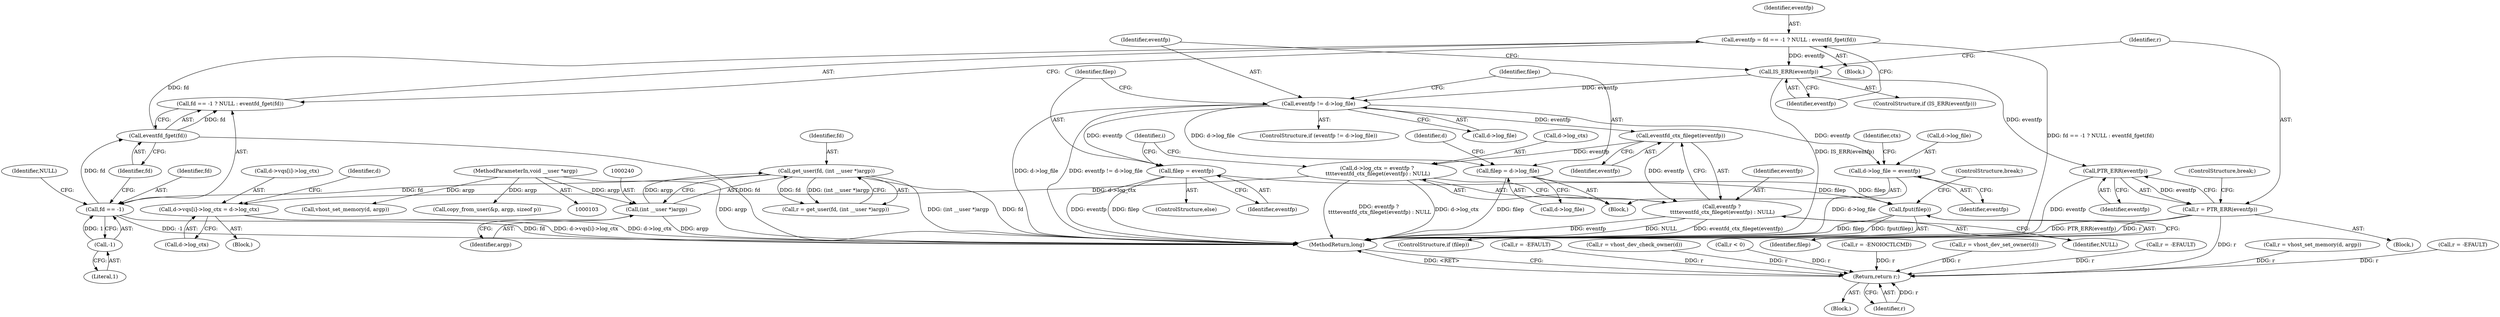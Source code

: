 digraph "0_linux_7932c0bd7740f4cd2aa168d3ce0199e7af7d72d5@pointer" {
"1000247" [label="(Call,eventfp = fd == -1 ? NULL : eventfd_fget(fd))"];
"1000255" [label="(Call,eventfd_fget(fd))"];
"1000250" [label="(Call,fd == -1)"];
"1000237" [label="(Call,get_user(fd, (int __user *)argp))"];
"1000239" [label="(Call,(int __user *)argp)"];
"1000106" [label="(MethodParameterIn,void __user *argp)"];
"1000252" [label="(Call,-1)"];
"1000258" [label="(Call,IS_ERR(eventfp))"];
"1000263" [label="(Call,PTR_ERR(eventfp))"];
"1000261" [label="(Call,r = PTR_ERR(eventfp))"];
"1000358" [label="(Return,return r;)"];
"1000267" [label="(Call,eventfp != d->log_file)"];
"1000273" [label="(Call,filep = d->log_file)"];
"1000348" [label="(Call,fput(filep))"];
"1000278" [label="(Call,d->log_file = eventfp)"];
"1000294" [label="(Call,eventfd_ctx_fileget(eventfp))"];
"1000288" [label="(Call,d->log_ctx = eventfp ?\n \t\t\t\teventfd_ctx_fileget(eventfp) : NULL)"];
"1000322" [label="(Call,d->vqs[i]->log_ctx = d->log_ctx)"];
"1000292" [label="(Call,eventfp ?\n \t\t\t\teventfd_ctx_fileget(eventfp) : NULL)"];
"1000298" [label="(Call,filep = eventfp)"];
"1000268" [label="(Identifier,eventfp)"];
"1000142" [label="(Call,r = vhost_set_memory(d, argp))"];
"1000282" [label="(Identifier,eventfp)"];
"1000260" [label="(Block,)"];
"1000269" [label="(Call,d->log_file)"];
"1000254" [label="(Identifier,NULL)"];
"1000274" [label="(Identifier,filep)"];
"1000280" [label="(Identifier,d)"];
"1000261" [label="(Call,r = PTR_ERR(eventfp))"];
"1000275" [label="(Call,d->log_file)"];
"1000256" [label="(Identifier,fd)"];
"1000249" [label="(Call,fd == -1 ? NULL : eventfd_fget(fd))"];
"1000253" [label="(Literal,1)"];
"1000278" [label="(Call,d->log_file = eventfp)"];
"1000330" [label="(Call,d->log_ctx)"];
"1000296" [label="(Identifier,NULL)"];
"1000294" [label="(Call,eventfd_ctx_fileget(eventfp))"];
"1000293" [label="(Identifier,eventfp)"];
"1000298" [label="(Call,filep = eventfp)"];
"1000346" [label="(ControlStructure,if (filep))"];
"1000218" [label="(Call,r = -EFAULT)"];
"1000322" [label="(Call,d->vqs[i]->log_ctx = d->log_ctx)"];
"1000360" [label="(MethodReturn,long)"];
"1000171" [label="(Call,r = -EFAULT)"];
"1000237" [label="(Call,get_user(fd, (int __user *)argp))"];
"1000323" [label="(Call,d->vqs[i]->log_ctx)"];
"1000140" [label="(Block,)"];
"1000241" [label="(Identifier,argp)"];
"1000239" [label="(Call,(int __user *)argp)"];
"1000259" [label="(Identifier,eventfp)"];
"1000257" [label="(ControlStructure,if (IS_ERR(eventfp)))"];
"1000252" [label="(Call,-1)"];
"1000265" [label="(ControlStructure,break;)"];
"1000235" [label="(Call,r = get_user(fd, (int __user *)argp))"];
"1000284" [label="(Identifier,ctx)"];
"1000262" [label="(Identifier,r)"];
"1000299" [label="(Identifier,filep)"];
"1000267" [label="(Call,eventfp != d->log_file)"];
"1000348" [label="(Call,fput(filep))"];
"1000358" [label="(Return,return r;)"];
"1000131" [label="(Call,r = vhost_dev_check_owner(d))"];
"1000243" [label="(Call,r < 0)"];
"1000272" [label="(Block,)"];
"1000144" [label="(Call,vhost_set_memory(d, argp))"];
"1000295" [label="(Identifier,eventfp)"];
"1000250" [label="(Call,fd == -1)"];
"1000150" [label="(Call,copy_from_user(&p, argp, sizeof p))"];
"1000248" [label="(Identifier,eventfp)"];
"1000107" [label="(Block,)"];
"1000288" [label="(Call,d->log_ctx = eventfp ?\n \t\t\t\teventfd_ctx_fileget(eventfp) : NULL)"];
"1000264" [label="(Identifier,eventfp)"];
"1000352" [label="(Call,r = -ENOIOCTLCMD)"];
"1000289" [label="(Call,d->log_ctx)"];
"1000238" [label="(Identifier,fd)"];
"1000258" [label="(Call,IS_ERR(eventfp))"];
"1000292" [label="(Call,eventfp ?\n \t\t\t\teventfd_ctx_fileget(eventfp) : NULL)"];
"1000359" [label="(Identifier,r)"];
"1000255" [label="(Call,eventfd_fget(fd))"];
"1000106" [label="(MethodParameterIn,void __user *argp)"];
"1000273" [label="(Call,filep = d->log_file)"];
"1000303" [label="(Identifier,i)"];
"1000350" [label="(ControlStructure,break;)"];
"1000247" [label="(Call,eventfp = fd == -1 ? NULL : eventfd_fget(fd))"];
"1000266" [label="(ControlStructure,if (eventfp != d->log_file))"];
"1000338" [label="(Identifier,d)"];
"1000263" [label="(Call,PTR_ERR(eventfp))"];
"1000349" [label="(Identifier,filep)"];
"1000297" [label="(ControlStructure,else)"];
"1000126" [label="(Call,r = vhost_dev_set_owner(d))"];
"1000157" [label="(Call,r = -EFAULT)"];
"1000279" [label="(Call,d->log_file)"];
"1000251" [label="(Identifier,fd)"];
"1000312" [label="(Block,)"];
"1000300" [label="(Identifier,eventfp)"];
"1000247" -> "1000140"  [label="AST: "];
"1000247" -> "1000249"  [label="CFG: "];
"1000248" -> "1000247"  [label="AST: "];
"1000249" -> "1000247"  [label="AST: "];
"1000259" -> "1000247"  [label="CFG: "];
"1000247" -> "1000360"  [label="DDG: fd == -1 ? NULL : eventfd_fget(fd)"];
"1000255" -> "1000247"  [label="DDG: fd"];
"1000247" -> "1000258"  [label="DDG: eventfp"];
"1000255" -> "1000249"  [label="AST: "];
"1000255" -> "1000256"  [label="CFG: "];
"1000256" -> "1000255"  [label="AST: "];
"1000249" -> "1000255"  [label="CFG: "];
"1000255" -> "1000360"  [label="DDG: fd"];
"1000255" -> "1000249"  [label="DDG: fd"];
"1000250" -> "1000255"  [label="DDG: fd"];
"1000250" -> "1000249"  [label="AST: "];
"1000250" -> "1000252"  [label="CFG: "];
"1000251" -> "1000250"  [label="AST: "];
"1000252" -> "1000250"  [label="AST: "];
"1000254" -> "1000250"  [label="CFG: "];
"1000256" -> "1000250"  [label="CFG: "];
"1000250" -> "1000360"  [label="DDG: fd"];
"1000250" -> "1000360"  [label="DDG: -1"];
"1000237" -> "1000250"  [label="DDG: fd"];
"1000252" -> "1000250"  [label="DDG: 1"];
"1000237" -> "1000235"  [label="AST: "];
"1000237" -> "1000239"  [label="CFG: "];
"1000238" -> "1000237"  [label="AST: "];
"1000239" -> "1000237"  [label="AST: "];
"1000235" -> "1000237"  [label="CFG: "];
"1000237" -> "1000360"  [label="DDG: (int __user *)argp"];
"1000237" -> "1000360"  [label="DDG: fd"];
"1000237" -> "1000235"  [label="DDG: fd"];
"1000237" -> "1000235"  [label="DDG: (int __user *)argp"];
"1000239" -> "1000237"  [label="DDG: argp"];
"1000239" -> "1000241"  [label="CFG: "];
"1000240" -> "1000239"  [label="AST: "];
"1000241" -> "1000239"  [label="AST: "];
"1000239" -> "1000360"  [label="DDG: argp"];
"1000106" -> "1000239"  [label="DDG: argp"];
"1000106" -> "1000103"  [label="AST: "];
"1000106" -> "1000360"  [label="DDG: argp"];
"1000106" -> "1000144"  [label="DDG: argp"];
"1000106" -> "1000150"  [label="DDG: argp"];
"1000252" -> "1000253"  [label="CFG: "];
"1000253" -> "1000252"  [label="AST: "];
"1000258" -> "1000257"  [label="AST: "];
"1000258" -> "1000259"  [label="CFG: "];
"1000259" -> "1000258"  [label="AST: "];
"1000262" -> "1000258"  [label="CFG: "];
"1000268" -> "1000258"  [label="CFG: "];
"1000258" -> "1000360"  [label="DDG: IS_ERR(eventfp)"];
"1000258" -> "1000263"  [label="DDG: eventfp"];
"1000258" -> "1000267"  [label="DDG: eventfp"];
"1000263" -> "1000261"  [label="AST: "];
"1000263" -> "1000264"  [label="CFG: "];
"1000264" -> "1000263"  [label="AST: "];
"1000261" -> "1000263"  [label="CFG: "];
"1000263" -> "1000360"  [label="DDG: eventfp"];
"1000263" -> "1000261"  [label="DDG: eventfp"];
"1000261" -> "1000260"  [label="AST: "];
"1000262" -> "1000261"  [label="AST: "];
"1000265" -> "1000261"  [label="CFG: "];
"1000261" -> "1000360"  [label="DDG: PTR_ERR(eventfp)"];
"1000261" -> "1000360"  [label="DDG: r"];
"1000261" -> "1000358"  [label="DDG: r"];
"1000358" -> "1000107"  [label="AST: "];
"1000358" -> "1000359"  [label="CFG: "];
"1000359" -> "1000358"  [label="AST: "];
"1000360" -> "1000358"  [label="CFG: "];
"1000358" -> "1000360"  [label="DDG: <RET>"];
"1000359" -> "1000358"  [label="DDG: r"];
"1000171" -> "1000358"  [label="DDG: r"];
"1000218" -> "1000358"  [label="DDG: r"];
"1000131" -> "1000358"  [label="DDG: r"];
"1000352" -> "1000358"  [label="DDG: r"];
"1000157" -> "1000358"  [label="DDG: r"];
"1000126" -> "1000358"  [label="DDG: r"];
"1000142" -> "1000358"  [label="DDG: r"];
"1000243" -> "1000358"  [label="DDG: r"];
"1000267" -> "1000266"  [label="AST: "];
"1000267" -> "1000269"  [label="CFG: "];
"1000268" -> "1000267"  [label="AST: "];
"1000269" -> "1000267"  [label="AST: "];
"1000274" -> "1000267"  [label="CFG: "];
"1000299" -> "1000267"  [label="CFG: "];
"1000267" -> "1000360"  [label="DDG: d->log_file"];
"1000267" -> "1000360"  [label="DDG: eventfp != d->log_file"];
"1000267" -> "1000273"  [label="DDG: d->log_file"];
"1000267" -> "1000278"  [label="DDG: eventfp"];
"1000267" -> "1000294"  [label="DDG: eventfp"];
"1000267" -> "1000298"  [label="DDG: eventfp"];
"1000273" -> "1000272"  [label="AST: "];
"1000273" -> "1000275"  [label="CFG: "];
"1000274" -> "1000273"  [label="AST: "];
"1000275" -> "1000273"  [label="AST: "];
"1000280" -> "1000273"  [label="CFG: "];
"1000273" -> "1000360"  [label="DDG: filep"];
"1000273" -> "1000348"  [label="DDG: filep"];
"1000348" -> "1000346"  [label="AST: "];
"1000348" -> "1000349"  [label="CFG: "];
"1000349" -> "1000348"  [label="AST: "];
"1000350" -> "1000348"  [label="CFG: "];
"1000348" -> "1000360"  [label="DDG: filep"];
"1000348" -> "1000360"  [label="DDG: fput(filep)"];
"1000298" -> "1000348"  [label="DDG: filep"];
"1000278" -> "1000272"  [label="AST: "];
"1000278" -> "1000282"  [label="CFG: "];
"1000279" -> "1000278"  [label="AST: "];
"1000282" -> "1000278"  [label="AST: "];
"1000284" -> "1000278"  [label="CFG: "];
"1000278" -> "1000360"  [label="DDG: d->log_file"];
"1000294" -> "1000292"  [label="AST: "];
"1000294" -> "1000295"  [label="CFG: "];
"1000295" -> "1000294"  [label="AST: "];
"1000292" -> "1000294"  [label="CFG: "];
"1000294" -> "1000288"  [label="DDG: eventfp"];
"1000294" -> "1000292"  [label="DDG: eventfp"];
"1000288" -> "1000272"  [label="AST: "];
"1000288" -> "1000292"  [label="CFG: "];
"1000289" -> "1000288"  [label="AST: "];
"1000292" -> "1000288"  [label="AST: "];
"1000303" -> "1000288"  [label="CFG: "];
"1000288" -> "1000360"  [label="DDG: eventfp ?\n \t\t\t\teventfd_ctx_fileget(eventfp) : NULL"];
"1000288" -> "1000360"  [label="DDG: d->log_ctx"];
"1000288" -> "1000322"  [label="DDG: d->log_ctx"];
"1000322" -> "1000312"  [label="AST: "];
"1000322" -> "1000330"  [label="CFG: "];
"1000323" -> "1000322"  [label="AST: "];
"1000330" -> "1000322"  [label="AST: "];
"1000338" -> "1000322"  [label="CFG: "];
"1000322" -> "1000360"  [label="DDG: d->log_ctx"];
"1000322" -> "1000360"  [label="DDG: d->vqs[i]->log_ctx"];
"1000292" -> "1000296"  [label="CFG: "];
"1000293" -> "1000292"  [label="AST: "];
"1000296" -> "1000292"  [label="AST: "];
"1000292" -> "1000360"  [label="DDG: eventfd_ctx_fileget(eventfp)"];
"1000292" -> "1000360"  [label="DDG: eventfp"];
"1000292" -> "1000360"  [label="DDG: NULL"];
"1000298" -> "1000297"  [label="AST: "];
"1000298" -> "1000300"  [label="CFG: "];
"1000299" -> "1000298"  [label="AST: "];
"1000300" -> "1000298"  [label="AST: "];
"1000303" -> "1000298"  [label="CFG: "];
"1000298" -> "1000360"  [label="DDG: filep"];
"1000298" -> "1000360"  [label="DDG: eventfp"];
}
